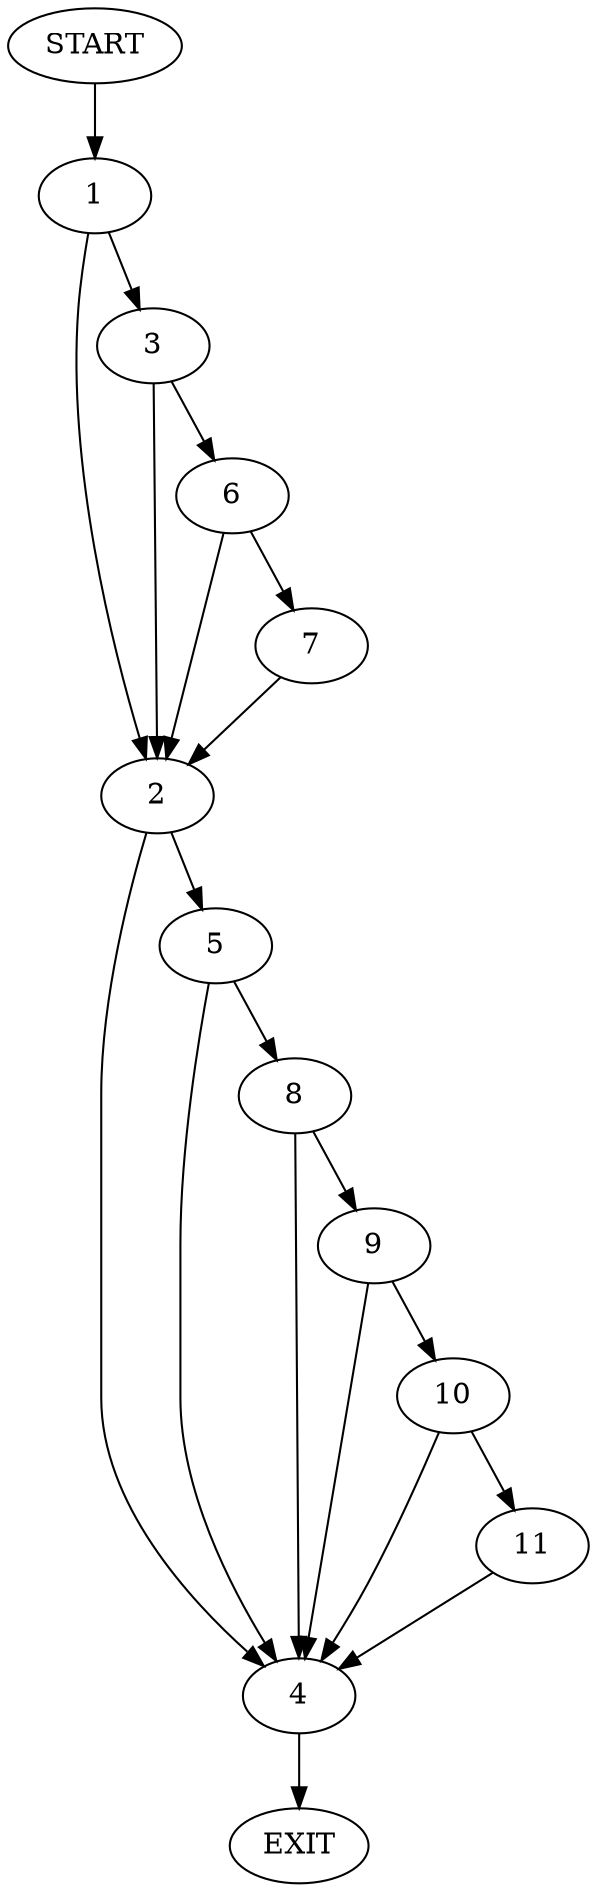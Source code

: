digraph {
0 [label="START"];
1;
2;
3;
4;
5;
6;
7;
8;
9;
10;
11;
12 [label="EXIT"];
0 -> 1;
1 -> 2;
1 -> 3;
2 -> 4;
2 -> 5;
3 -> 2;
3 -> 6;
6 -> 2;
6 -> 7;
7 -> 2;
4 -> 12;
5 -> 4;
5 -> 8;
8 -> 9;
8 -> 4;
9 -> 4;
9 -> 10;
10 -> 11;
10 -> 4;
11 -> 4;
}